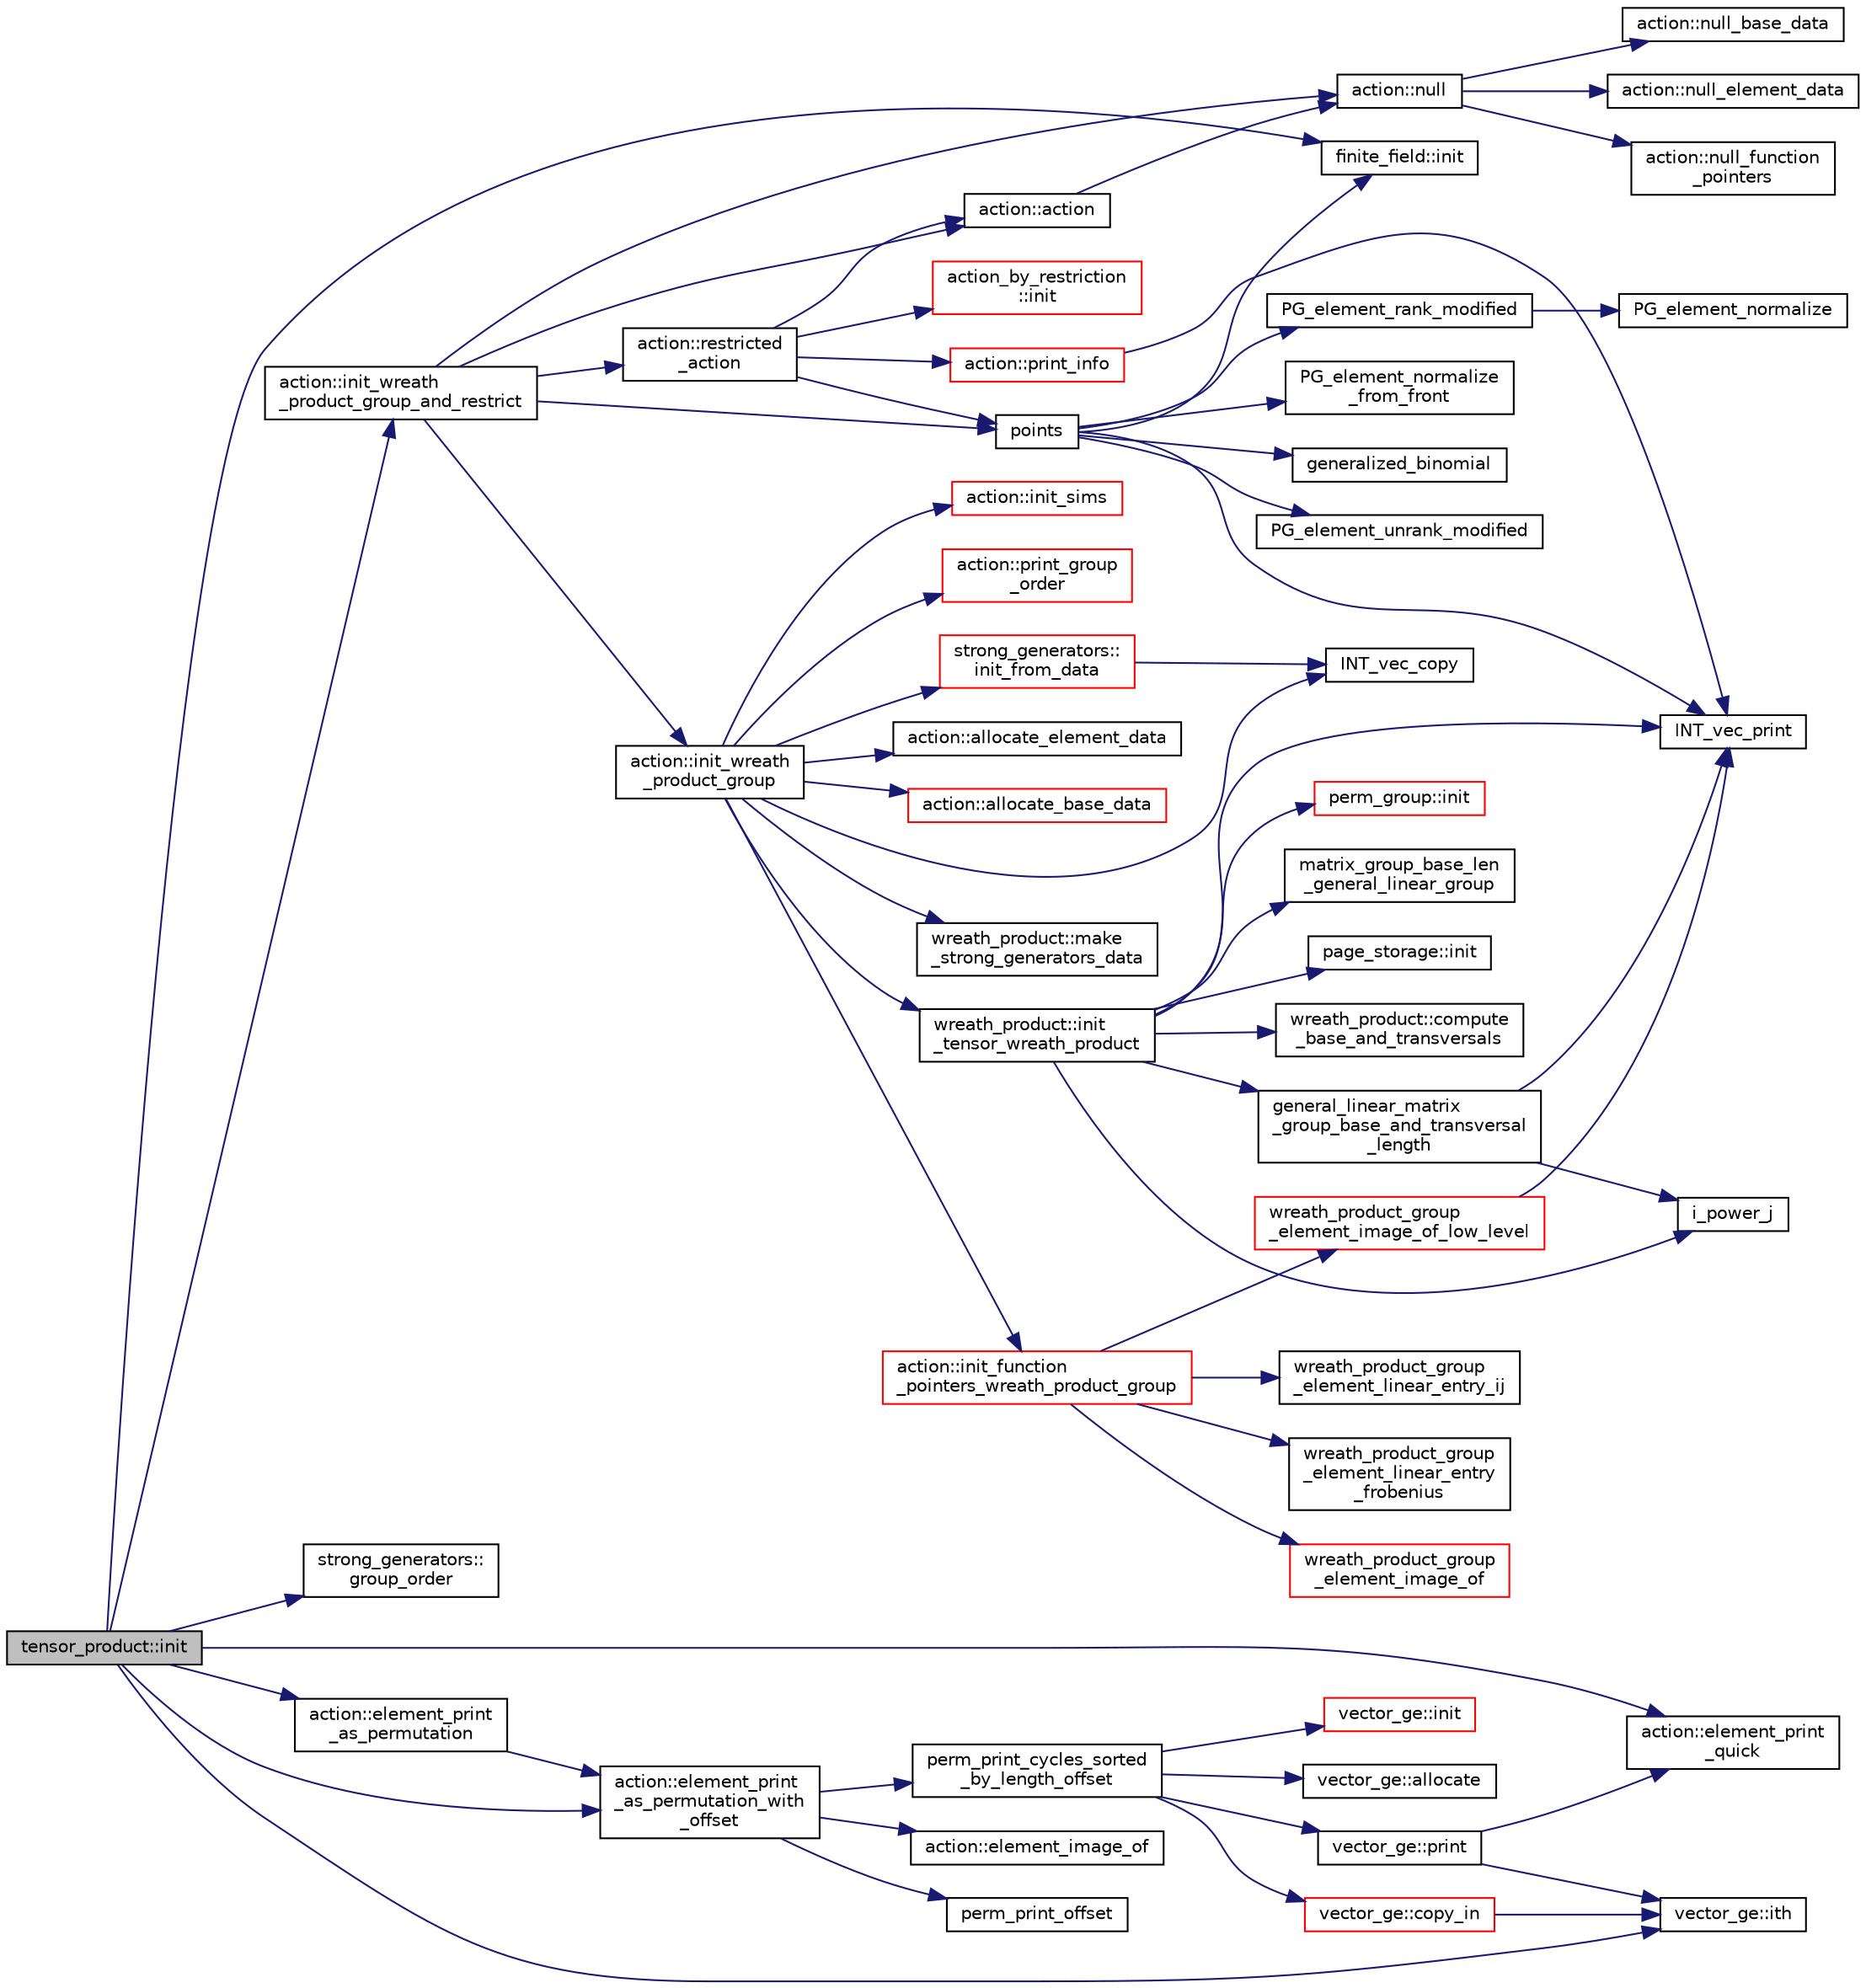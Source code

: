digraph "tensor_product::init"
{
  edge [fontname="Helvetica",fontsize="10",labelfontname="Helvetica",labelfontsize="10"];
  node [fontname="Helvetica",fontsize="10",shape=record];
  rankdir="LR";
  Node4 [label="tensor_product::init",height=0.2,width=0.4,color="black", fillcolor="grey75", style="filled", fontcolor="black"];
  Node4 -> Node5 [color="midnightblue",fontsize="10",style="solid",fontname="Helvetica"];
  Node5 [label="finite_field::init",height=0.2,width=0.4,color="black", fillcolor="white", style="filled",URL="$df/d5a/classfinite__field.html#a13e75e8165b27464935b50368ee8313c"];
  Node4 -> Node6 [color="midnightblue",fontsize="10",style="solid",fontname="Helvetica"];
  Node6 [label="action::init_wreath\l_product_group_and_restrict",height=0.2,width=0.4,color="black", fillcolor="white", style="filled",URL="$d2/d86/classaction.html#a5ea78557093c987967e7b8162fabbf72"];
  Node6 -> Node7 [color="midnightblue",fontsize="10",style="solid",fontname="Helvetica"];
  Node7 [label="points",height=0.2,width=0.4,color="black", fillcolor="white", style="filled",URL="$d7/d83/points_8_c.html#a8a498513b4415e1a4628a70fb6b26817"];
  Node7 -> Node5 [color="midnightblue",fontsize="10",style="solid",fontname="Helvetica"];
  Node7 -> Node8 [color="midnightblue",fontsize="10",style="solid",fontname="Helvetica"];
  Node8 [label="generalized_binomial",height=0.2,width=0.4,color="black", fillcolor="white", style="filled",URL="$d2/d7c/combinatorics_8_c.html#a24762dc22e45175d18ec1ec1d2556ae8"];
  Node7 -> Node9 [color="midnightblue",fontsize="10",style="solid",fontname="Helvetica"];
  Node9 [label="PG_element_unrank_modified",height=0.2,width=0.4,color="black", fillcolor="white", style="filled",URL="$d4/d67/geometry_8h.html#a83ae9b605d496f6a90345303f6efae64"];
  Node7 -> Node10 [color="midnightblue",fontsize="10",style="solid",fontname="Helvetica"];
  Node10 [label="INT_vec_print",height=0.2,width=0.4,color="black", fillcolor="white", style="filled",URL="$df/dbf/sajeeb_8_c.html#a79a5901af0b47dd0d694109543c027fe"];
  Node7 -> Node11 [color="midnightblue",fontsize="10",style="solid",fontname="Helvetica"];
  Node11 [label="PG_element_normalize\l_from_front",height=0.2,width=0.4,color="black", fillcolor="white", style="filled",URL="$d4/d67/geometry_8h.html#af675caf5f9975573455c8d93cb56bf95"];
  Node7 -> Node12 [color="midnightblue",fontsize="10",style="solid",fontname="Helvetica"];
  Node12 [label="PG_element_rank_modified",height=0.2,width=0.4,color="black", fillcolor="white", style="filled",URL="$d4/d67/geometry_8h.html#a9cd1a8bf5b88a038e33862f6c2c3dd36"];
  Node12 -> Node13 [color="midnightblue",fontsize="10",style="solid",fontname="Helvetica"];
  Node13 [label="PG_element_normalize",height=0.2,width=0.4,color="black", fillcolor="white", style="filled",URL="$df/de4/projective_8_c.html#a5a4c3c1158bad6bab0d786c616bd0996"];
  Node6 -> Node14 [color="midnightblue",fontsize="10",style="solid",fontname="Helvetica"];
  Node14 [label="action::action",height=0.2,width=0.4,color="black", fillcolor="white", style="filled",URL="$d2/d86/classaction.html#a108adb38ad362aeb55cf40b9de38bb16"];
  Node14 -> Node15 [color="midnightblue",fontsize="10",style="solid",fontname="Helvetica"];
  Node15 [label="action::null",height=0.2,width=0.4,color="black", fillcolor="white", style="filled",URL="$d2/d86/classaction.html#af05ce222a97a1eff5f692b9193dee125"];
  Node15 -> Node16 [color="midnightblue",fontsize="10",style="solid",fontname="Helvetica"];
  Node16 [label="action::null_base_data",height=0.2,width=0.4,color="black", fillcolor="white", style="filled",URL="$d2/d86/classaction.html#a09d62a3dd408d1c0704b380b26f72fb0"];
  Node15 -> Node17 [color="midnightblue",fontsize="10",style="solid",fontname="Helvetica"];
  Node17 [label="action::null_element_data",height=0.2,width=0.4,color="black", fillcolor="white", style="filled",URL="$d2/d86/classaction.html#a90cd98bea15f55a3c25cb9c6b68685df"];
  Node15 -> Node18 [color="midnightblue",fontsize="10",style="solid",fontname="Helvetica"];
  Node18 [label="action::null_function\l_pointers",height=0.2,width=0.4,color="black", fillcolor="white", style="filled",URL="$d2/d86/classaction.html#a1359d74a665e82a098fba5c1c1249dde"];
  Node6 -> Node19 [color="midnightblue",fontsize="10",style="solid",fontname="Helvetica"];
  Node19 [label="action::init_wreath\l_product_group",height=0.2,width=0.4,color="black", fillcolor="white", style="filled",URL="$d2/d86/classaction.html#a29d8425b266eff98677406f084ee3f86"];
  Node19 -> Node20 [color="midnightblue",fontsize="10",style="solid",fontname="Helvetica"];
  Node20 [label="wreath_product::init\l_tensor_wreath_product",height=0.2,width=0.4,color="black", fillcolor="white", style="filled",URL="$d8/dfa/classwreath__product.html#abab9a46886db102826e2ca2c1bfc39de"];
  Node20 -> Node21 [color="midnightblue",fontsize="10",style="solid",fontname="Helvetica"];
  Node21 [label="perm_group::init",height=0.2,width=0.4,color="red", fillcolor="white", style="filled",URL="$df/d0a/classperm__group.html#aefb07e1e34c09ec498ca1ae072520b48"];
  Node20 -> Node33 [color="midnightblue",fontsize="10",style="solid",fontname="Helvetica"];
  Node33 [label="i_power_j",height=0.2,width=0.4,color="black", fillcolor="white", style="filled",URL="$de/dc5/algebra__and__number__theory_8h.html#a39b321523e8957d701618bb5cac542b5"];
  Node20 -> Node34 [color="midnightblue",fontsize="10",style="solid",fontname="Helvetica"];
  Node34 [label="matrix_group_base_len\l_general_linear_group",height=0.2,width=0.4,color="black", fillcolor="white", style="filled",URL="$de/dc5/algebra__and__number__theory_8h.html#a01b8e54f7c8c3ea523e6042228981013"];
  Node20 -> Node35 [color="midnightblue",fontsize="10",style="solid",fontname="Helvetica"];
  Node35 [label="general_linear_matrix\l_group_base_and_transversal\l_length",height=0.2,width=0.4,color="black", fillcolor="white", style="filled",URL="$de/dc5/algebra__and__number__theory_8h.html#a7a47638d706bd9f4e88f50fa042da7bb"];
  Node35 -> Node33 [color="midnightblue",fontsize="10",style="solid",fontname="Helvetica"];
  Node35 -> Node10 [color="midnightblue",fontsize="10",style="solid",fontname="Helvetica"];
  Node20 -> Node10 [color="midnightblue",fontsize="10",style="solid",fontname="Helvetica"];
  Node20 -> Node24 [color="midnightblue",fontsize="10",style="solid",fontname="Helvetica"];
  Node24 [label="page_storage::init",height=0.2,width=0.4,color="black", fillcolor="white", style="filled",URL="$dc/d72/classpage__storage.html#a53d9d92efcff0000764402fcf7cef6e2"];
  Node20 -> Node36 [color="midnightblue",fontsize="10",style="solid",fontname="Helvetica"];
  Node36 [label="wreath_product::compute\l_base_and_transversals",height=0.2,width=0.4,color="black", fillcolor="white", style="filled",URL="$d8/dfa/classwreath__product.html#a655b4e2bf5166a188772b717466db185"];
  Node19 -> Node37 [color="midnightblue",fontsize="10",style="solid",fontname="Helvetica"];
  Node37 [label="action::init_function\l_pointers_wreath_product_group",height=0.2,width=0.4,color="red", fillcolor="white", style="filled",URL="$d2/d86/classaction.html#a149d3bdc89556d74a4a20597f0cccdc0"];
  Node37 -> Node38 [color="midnightblue",fontsize="10",style="solid",fontname="Helvetica"];
  Node38 [label="wreath_product_group\l_element_image_of",height=0.2,width=0.4,color="red", fillcolor="white", style="filled",URL="$dc/dd4/group__actions_8h.html#ab8e7cda0e3e86654f369d3a8667d639f"];
  Node37 -> Node52 [color="midnightblue",fontsize="10",style="solid",fontname="Helvetica"];
  Node52 [label="wreath_product_group\l_element_image_of_low_level",height=0.2,width=0.4,color="red", fillcolor="white", style="filled",URL="$dc/dd4/group__actions_8h.html#a59bd3cf43190184647a028aa1413a8a3"];
  Node52 -> Node10 [color="midnightblue",fontsize="10",style="solid",fontname="Helvetica"];
  Node37 -> Node54 [color="midnightblue",fontsize="10",style="solid",fontname="Helvetica"];
  Node54 [label="wreath_product_group\l_element_linear_entry_ij",height=0.2,width=0.4,color="black", fillcolor="white", style="filled",URL="$dc/dd4/group__actions_8h.html#a9eec962f4e9988d0c78de5950cd153e1"];
  Node37 -> Node55 [color="midnightblue",fontsize="10",style="solid",fontname="Helvetica"];
  Node55 [label="wreath_product_group\l_element_linear_entry\l_frobenius",height=0.2,width=0.4,color="black", fillcolor="white", style="filled",URL="$dc/dd4/group__actions_8h.html#a12001faf3956ec6df6d8ab2e7197bf50"];
  Node19 -> Node99 [color="midnightblue",fontsize="10",style="solid",fontname="Helvetica"];
  Node99 [label="action::allocate_element_data",height=0.2,width=0.4,color="black", fillcolor="white", style="filled",URL="$d2/d86/classaction.html#adc5f98db8315bfd17fcd2fbb437d8f60"];
  Node19 -> Node100 [color="midnightblue",fontsize="10",style="solid",fontname="Helvetica"];
  Node100 [label="action::allocate_base_data",height=0.2,width=0.4,color="red", fillcolor="white", style="filled",URL="$d2/d86/classaction.html#a345fa8dfbb60c8a100ab4dd80a966b1b"];
  Node19 -> Node45 [color="midnightblue",fontsize="10",style="solid",fontname="Helvetica"];
  Node45 [label="INT_vec_copy",height=0.2,width=0.4,color="black", fillcolor="white", style="filled",URL="$df/dbf/sajeeb_8_c.html#ac2d875e27e009af6ec04d17254d11075"];
  Node19 -> Node102 [color="midnightblue",fontsize="10",style="solid",fontname="Helvetica"];
  Node102 [label="wreath_product::make\l_strong_generators_data",height=0.2,width=0.4,color="black", fillcolor="white", style="filled",URL="$d8/dfa/classwreath__product.html#a8741f32889186d7eeaa473c5bca71806"];
  Node19 -> Node103 [color="midnightblue",fontsize="10",style="solid",fontname="Helvetica"];
  Node103 [label="strong_generators::\linit_from_data",height=0.2,width=0.4,color="red", fillcolor="white", style="filled",URL="$dc/d09/classstrong__generators.html#a9424d2f1794baf506746d25e9f9fefda"];
  Node103 -> Node45 [color="midnightblue",fontsize="10",style="solid",fontname="Helvetica"];
  Node19 -> Node140 [color="midnightblue",fontsize="10",style="solid",fontname="Helvetica"];
  Node140 [label="action::init_sims",height=0.2,width=0.4,color="red", fillcolor="white", style="filled",URL="$d2/d86/classaction.html#a74656357e44267b594ede82318fe124c"];
  Node19 -> Node143 [color="midnightblue",fontsize="10",style="solid",fontname="Helvetica"];
  Node143 [label="action::print_group\l_order",height=0.2,width=0.4,color="red", fillcolor="white", style="filled",URL="$d2/d86/classaction.html#aaf5533b61c20a11f8c0efcf7ff718d7d"];
  Node6 -> Node145 [color="midnightblue",fontsize="10",style="solid",fontname="Helvetica"];
  Node145 [label="action::restricted\l_action",height=0.2,width=0.4,color="black", fillcolor="white", style="filled",URL="$d2/d86/classaction.html#aa48c1a9e221977b149eb0d8826705b62"];
  Node145 -> Node146 [color="midnightblue",fontsize="10",style="solid",fontname="Helvetica"];
  Node146 [label="action::print_info",height=0.2,width=0.4,color="red", fillcolor="white", style="filled",URL="$d2/d86/classaction.html#a6f89e493e5c5a32e5c3b8963d438ce86"];
  Node146 -> Node10 [color="midnightblue",fontsize="10",style="solid",fontname="Helvetica"];
  Node145 -> Node14 [color="midnightblue",fontsize="10",style="solid",fontname="Helvetica"];
  Node145 -> Node148 [color="midnightblue",fontsize="10",style="solid",fontname="Helvetica"];
  Node148 [label="action_by_restriction\l::init",height=0.2,width=0.4,color="red", fillcolor="white", style="filled",URL="$d1/d7e/classaction__by__restriction.html#af98e88c513afe51527082f11aac571f8"];
  Node145 -> Node7 [color="midnightblue",fontsize="10",style="solid",fontname="Helvetica"];
  Node6 -> Node15 [color="midnightblue",fontsize="10",style="solid",fontname="Helvetica"];
  Node4 -> Node153 [color="midnightblue",fontsize="10",style="solid",fontname="Helvetica"];
  Node153 [label="strong_generators::\lgroup_order",height=0.2,width=0.4,color="black", fillcolor="white", style="filled",URL="$dc/d09/classstrong__generators.html#a91f453c2bfd6502b96f4b4eed16beb20"];
  Node4 -> Node137 [color="midnightblue",fontsize="10",style="solid",fontname="Helvetica"];
  Node137 [label="action::element_print\l_quick",height=0.2,width=0.4,color="black", fillcolor="white", style="filled",URL="$d2/d86/classaction.html#a4844680cf6750396f76494a28655265b"];
  Node4 -> Node139 [color="midnightblue",fontsize="10",style="solid",fontname="Helvetica"];
  Node139 [label="vector_ge::ith",height=0.2,width=0.4,color="black", fillcolor="white", style="filled",URL="$d4/d6e/classvector__ge.html#a1ff002e8b746a9beb119d57dcd4a15ff"];
  Node4 -> Node154 [color="midnightblue",fontsize="10",style="solid",fontname="Helvetica"];
  Node154 [label="action::element_print\l_as_permutation_with\l_offset",height=0.2,width=0.4,color="black", fillcolor="white", style="filled",URL="$d2/d86/classaction.html#addd61d869434abaad431124a6d858396"];
  Node154 -> Node155 [color="midnightblue",fontsize="10",style="solid",fontname="Helvetica"];
  Node155 [label="action::element_image_of",height=0.2,width=0.4,color="black", fillcolor="white", style="filled",URL="$d2/d86/classaction.html#ae09559d4537a048fc860f8a74a31393d"];
  Node154 -> Node91 [color="midnightblue",fontsize="10",style="solid",fontname="Helvetica"];
  Node91 [label="perm_print_offset",height=0.2,width=0.4,color="black", fillcolor="white", style="filled",URL="$d2/d7c/combinatorics_8_c.html#ab87deef2ba9e4d2ce386a19eeaffecf3"];
  Node154 -> Node156 [color="midnightblue",fontsize="10",style="solid",fontname="Helvetica"];
  Node156 [label="perm_print_cycles_sorted\l_by_length_offset",height=0.2,width=0.4,color="black", fillcolor="white", style="filled",URL="$d5/d90/action__global_8_c.html#a9d1f2e34879c04dbc45d08984a8066e3"];
  Node156 -> Node106 [color="midnightblue",fontsize="10",style="solid",fontname="Helvetica"];
  Node106 [label="vector_ge::init",height=0.2,width=0.4,color="red", fillcolor="white", style="filled",URL="$d4/d6e/classvector__ge.html#afe1d6befd1f1501e6be34afbaa9d30a8"];
  Node156 -> Node108 [color="midnightblue",fontsize="10",style="solid",fontname="Helvetica"];
  Node108 [label="vector_ge::allocate",height=0.2,width=0.4,color="black", fillcolor="white", style="filled",URL="$d4/d6e/classvector__ge.html#a35b062a9201b30f0a87bf87702d243ae"];
  Node156 -> Node157 [color="midnightblue",fontsize="10",style="solid",fontname="Helvetica"];
  Node157 [label="vector_ge::copy_in",height=0.2,width=0.4,color="red", fillcolor="white", style="filled",URL="$d4/d6e/classvector__ge.html#ad02ebf2d4e8bbf095685aea921999145"];
  Node157 -> Node139 [color="midnightblue",fontsize="10",style="solid",fontname="Helvetica"];
  Node156 -> Node158 [color="midnightblue",fontsize="10",style="solid",fontname="Helvetica"];
  Node158 [label="vector_ge::print",height=0.2,width=0.4,color="black", fillcolor="white", style="filled",URL="$d4/d6e/classvector__ge.html#a0d260cce035c20b32d7989c50670aa8a"];
  Node158 -> Node137 [color="midnightblue",fontsize="10",style="solid",fontname="Helvetica"];
  Node158 -> Node139 [color="midnightblue",fontsize="10",style="solid",fontname="Helvetica"];
  Node4 -> Node159 [color="midnightblue",fontsize="10",style="solid",fontname="Helvetica"];
  Node159 [label="action::element_print\l_as_permutation",height=0.2,width=0.4,color="black", fillcolor="white", style="filled",URL="$d2/d86/classaction.html#a2975618a8203187b688a67c947150bb8"];
  Node159 -> Node154 [color="midnightblue",fontsize="10",style="solid",fontname="Helvetica"];
}
